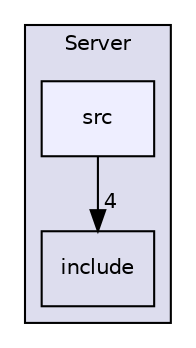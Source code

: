 digraph "Server/src" {
  compound=true
  node [ fontsize="10", fontname="Helvetica"];
  edge [ labelfontsize="10", labelfontname="Helvetica"];
  subgraph clusterdir_1a445cb237d74f7a5f8d11ec3b0585cc {
    graph [ bgcolor="#ddddee", pencolor="black", label="Server" fontname="Helvetica", fontsize="10", URL="dir_1a445cb237d74f7a5f8d11ec3b0585cc.html"]
  dir_30ff900869959b17197a70705703ad2d [shape=box label="include" URL="dir_30ff900869959b17197a70705703ad2d.html"];
  dir_e21a975877c3b6a07268dea683df1add [shape=box, label="src", style="filled", fillcolor="#eeeeff", pencolor="black", URL="dir_e21a975877c3b6a07268dea683df1add.html"];
  }
  dir_e21a975877c3b6a07268dea683df1add->dir_30ff900869959b17197a70705703ad2d [headlabel="4", labeldistance=1.5 headhref="dir_000007_000006.html"];
}
